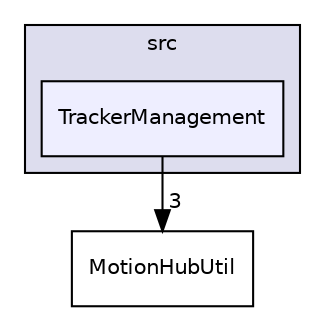 digraph "src/TrackerManagement" {
  compound=true
  node [ fontsize="10", fontname="Helvetica"];
  edge [ labelfontsize="10", labelfontname="Helvetica"];
  subgraph clusterdir_68267d1309a1af8e8297ef4c3efbcdba {
    graph [ bgcolor="#ddddee", pencolor="black", label="src" fontname="Helvetica", fontsize="10", URL="dir_68267d1309a1af8e8297ef4c3efbcdba.html"]
  dir_e3fd89a57cdae034d7aa0e28cf438a8d [shape=box, label="TrackerManagement", style="filled", fillcolor="#eeeeff", pencolor="black", URL="dir_e3fd89a57cdae034d7aa0e28cf438a8d.html"];
  }
  dir_b4817ea3b0dc3a781298faaa4ae67ebf [shape=box label="MotionHubUtil" URL="dir_b4817ea3b0dc3a781298faaa4ae67ebf.html"];
  dir_e3fd89a57cdae034d7aa0e28cf438a8d->dir_b4817ea3b0dc3a781298faaa4ae67ebf [headlabel="3", labeldistance=1.5 headhref="dir_000006_000004.html"];
}
